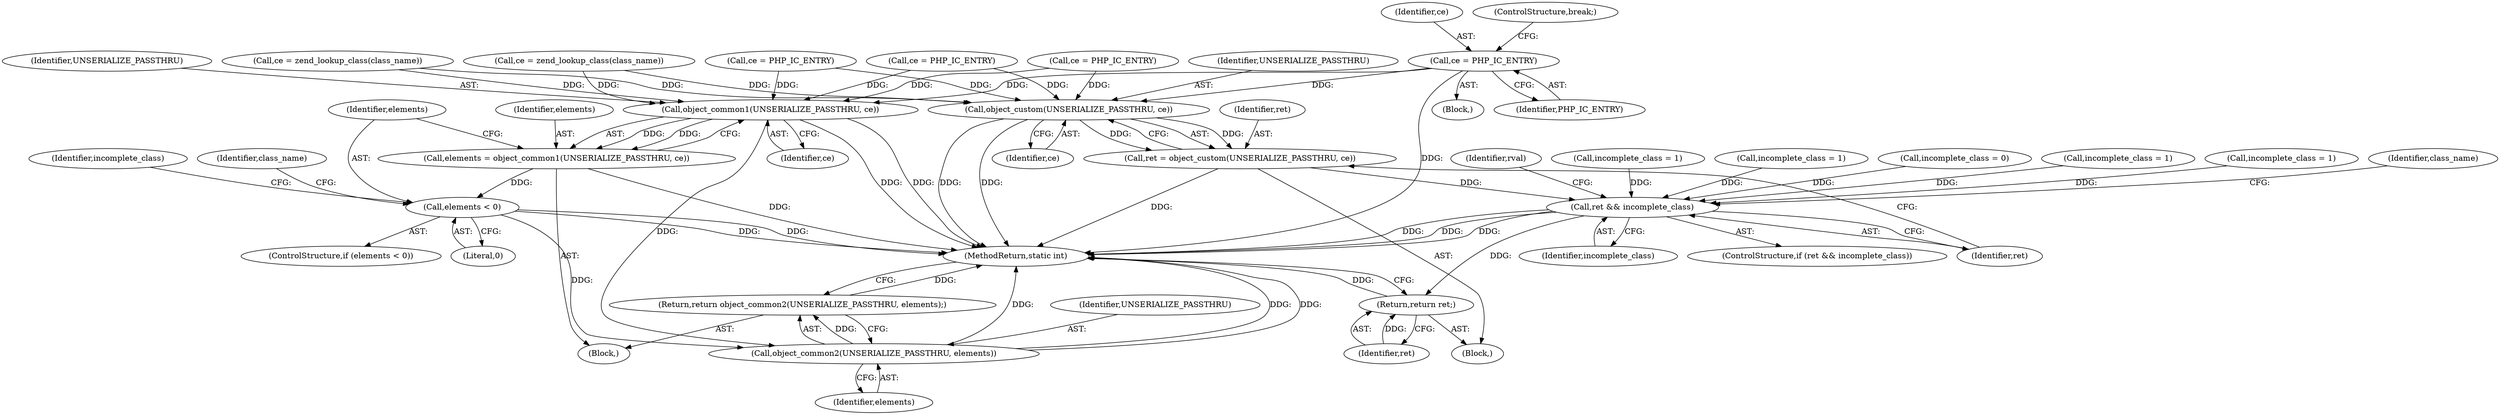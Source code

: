 digraph "0_php-src_1a23ebc1fff59bf480ca92963b36eba5c1b904c4@pointer" {
"1001854" [label="(Call,ce = PHP_IC_ENTRY)"];
"1001996" [label="(Call,object_custom(UNSERIALIZE_PASSTHRU, ce))"];
"1001994" [label="(Call,ret = object_custom(UNSERIALIZE_PASSTHRU, ce))"];
"1002000" [label="(Call,ret && incomplete_class)"];
"1002011" [label="(Return,return ret;)"];
"1002015" [label="(Call,object_common1(UNSERIALIZE_PASSTHRU, ce))"];
"1002013" [label="(Call,elements = object_common1(UNSERIALIZE_PASSTHRU, ce))"];
"1002019" [label="(Call,elements < 0)"];
"1002038" [label="(Call,object_common2(UNSERIALIZE_PASSTHRU, elements))"];
"1002037" [label="(Return,return object_common2(UNSERIALIZE_PASSTHRU, elements);)"];
"1002039" [label="(Identifier,UNSERIALIZE_PASSTHRU)"];
"1002040" [label="(Identifier,elements)"];
"1001970" [label="(Call,ce = PHP_IC_ENTRY)"];
"1001994" [label="(Call,ret = object_custom(UNSERIALIZE_PASSTHRU, ce))"];
"1001999" [label="(ControlStructure,if (ret && incomplete_class))"];
"1001998" [label="(Identifier,ce)"];
"1002000" [label="(Call,ret && incomplete_class)"];
"1002028" [label="(Identifier,incomplete_class)"];
"1002001" [label="(Identifier,ret)"];
"1001996" [label="(Call,object_custom(UNSERIALIZE_PASSTHRU, ce))"];
"1001997" [label="(Identifier,UNSERIALIZE_PASSTHRU)"];
"1001808" [label="(Call,ce = zend_lookup_class(class_name))"];
"1001992" [label="(Block,)"];
"1001916" [label="(Call,ce = PHP_IC_ENTRY)"];
"1001674" [label="(Call,incomplete_class = 0)"];
"1001854" [label="(Call,ce = PHP_IC_ENTRY)"];
"1002016" [label="(Identifier,UNSERIALIZE_PASSTHRU)"];
"1001855" [label="(Identifier,ce)"];
"1002447" [label="(MethodReturn,static int)"];
"1002015" [label="(Call,object_common1(UNSERIALIZE_PASSTHRU, ce))"];
"1001801" [label="(Call,ce = PHP_IC_ENTRY)"];
"1002002" [label="(Identifier,incomplete_class)"];
"1002021" [label="(Literal,0)"];
"1001995" [label="(Identifier,ret)"];
"1001851" [label="(Call,incomplete_class = 1)"];
"1002038" [label="(Call,object_common2(UNSERIALIZE_PASSTHRU, elements))"];
"1002018" [label="(ControlStructure,if (elements < 0))"];
"1002013" [label="(Call,elements = object_common1(UNSERIALIZE_PASSTHRU, ce))"];
"1001967" [label="(Call,incomplete_class = 1)"];
"1002017" [label="(Identifier,ce)"];
"1002011" [label="(Return,return ret;)"];
"1002010" [label="(Identifier,class_name)"];
"1002005" [label="(Identifier,rval)"];
"1001850" [label="(Block,)"];
"1001955" [label="(Call,ce = zend_lookup_class(class_name))"];
"1002024" [label="(Identifier,class_name)"];
"1001913" [label="(Call,incomplete_class = 1)"];
"1001798" [label="(Call,incomplete_class = 1)"];
"1001664" [label="(Block,)"];
"1002012" [label="(Identifier,ret)"];
"1002037" [label="(Return,return object_common2(UNSERIALIZE_PASSTHRU, elements);)"];
"1002014" [label="(Identifier,elements)"];
"1002020" [label="(Identifier,elements)"];
"1002019" [label="(Call,elements < 0)"];
"1001857" [label="(ControlStructure,break;)"];
"1001856" [label="(Identifier,PHP_IC_ENTRY)"];
"1001854" -> "1001850"  [label="AST: "];
"1001854" -> "1001856"  [label="CFG: "];
"1001855" -> "1001854"  [label="AST: "];
"1001856" -> "1001854"  [label="AST: "];
"1001857" -> "1001854"  [label="CFG: "];
"1001854" -> "1002447"  [label="DDG: "];
"1001854" -> "1001996"  [label="DDG: "];
"1001854" -> "1002015"  [label="DDG: "];
"1001996" -> "1001994"  [label="AST: "];
"1001996" -> "1001998"  [label="CFG: "];
"1001997" -> "1001996"  [label="AST: "];
"1001998" -> "1001996"  [label="AST: "];
"1001994" -> "1001996"  [label="CFG: "];
"1001996" -> "1002447"  [label="DDG: "];
"1001996" -> "1002447"  [label="DDG: "];
"1001996" -> "1001994"  [label="DDG: "];
"1001996" -> "1001994"  [label="DDG: "];
"1001970" -> "1001996"  [label="DDG: "];
"1001808" -> "1001996"  [label="DDG: "];
"1001801" -> "1001996"  [label="DDG: "];
"1001955" -> "1001996"  [label="DDG: "];
"1001916" -> "1001996"  [label="DDG: "];
"1001994" -> "1001992"  [label="AST: "];
"1001995" -> "1001994"  [label="AST: "];
"1002001" -> "1001994"  [label="CFG: "];
"1001994" -> "1002447"  [label="DDG: "];
"1001994" -> "1002000"  [label="DDG: "];
"1002000" -> "1001999"  [label="AST: "];
"1002000" -> "1002001"  [label="CFG: "];
"1002000" -> "1002002"  [label="CFG: "];
"1002001" -> "1002000"  [label="AST: "];
"1002002" -> "1002000"  [label="AST: "];
"1002005" -> "1002000"  [label="CFG: "];
"1002010" -> "1002000"  [label="CFG: "];
"1002000" -> "1002447"  [label="DDG: "];
"1002000" -> "1002447"  [label="DDG: "];
"1002000" -> "1002447"  [label="DDG: "];
"1001913" -> "1002000"  [label="DDG: "];
"1001674" -> "1002000"  [label="DDG: "];
"1001798" -> "1002000"  [label="DDG: "];
"1001851" -> "1002000"  [label="DDG: "];
"1001967" -> "1002000"  [label="DDG: "];
"1002000" -> "1002011"  [label="DDG: "];
"1002011" -> "1001992"  [label="AST: "];
"1002011" -> "1002012"  [label="CFG: "];
"1002012" -> "1002011"  [label="AST: "];
"1002447" -> "1002011"  [label="CFG: "];
"1002011" -> "1002447"  [label="DDG: "];
"1002012" -> "1002011"  [label="DDG: "];
"1002015" -> "1002013"  [label="AST: "];
"1002015" -> "1002017"  [label="CFG: "];
"1002016" -> "1002015"  [label="AST: "];
"1002017" -> "1002015"  [label="AST: "];
"1002013" -> "1002015"  [label="CFG: "];
"1002015" -> "1002447"  [label="DDG: "];
"1002015" -> "1002447"  [label="DDG: "];
"1002015" -> "1002013"  [label="DDG: "];
"1002015" -> "1002013"  [label="DDG: "];
"1001970" -> "1002015"  [label="DDG: "];
"1001808" -> "1002015"  [label="DDG: "];
"1001801" -> "1002015"  [label="DDG: "];
"1001955" -> "1002015"  [label="DDG: "];
"1001916" -> "1002015"  [label="DDG: "];
"1002015" -> "1002038"  [label="DDG: "];
"1002013" -> "1001664"  [label="AST: "];
"1002014" -> "1002013"  [label="AST: "];
"1002020" -> "1002013"  [label="CFG: "];
"1002013" -> "1002447"  [label="DDG: "];
"1002013" -> "1002019"  [label="DDG: "];
"1002019" -> "1002018"  [label="AST: "];
"1002019" -> "1002021"  [label="CFG: "];
"1002020" -> "1002019"  [label="AST: "];
"1002021" -> "1002019"  [label="AST: "];
"1002024" -> "1002019"  [label="CFG: "];
"1002028" -> "1002019"  [label="CFG: "];
"1002019" -> "1002447"  [label="DDG: "];
"1002019" -> "1002447"  [label="DDG: "];
"1002019" -> "1002038"  [label="DDG: "];
"1002038" -> "1002037"  [label="AST: "];
"1002038" -> "1002040"  [label="CFG: "];
"1002039" -> "1002038"  [label="AST: "];
"1002040" -> "1002038"  [label="AST: "];
"1002037" -> "1002038"  [label="CFG: "];
"1002038" -> "1002447"  [label="DDG: "];
"1002038" -> "1002447"  [label="DDG: "];
"1002038" -> "1002447"  [label="DDG: "];
"1002038" -> "1002037"  [label="DDG: "];
"1002037" -> "1001664"  [label="AST: "];
"1002447" -> "1002037"  [label="CFG: "];
"1002037" -> "1002447"  [label="DDG: "];
}
